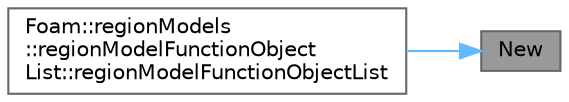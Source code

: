 digraph "New"
{
 // LATEX_PDF_SIZE
  bgcolor="transparent";
  edge [fontname=Helvetica,fontsize=10,labelfontname=Helvetica,labelfontsize=10];
  node [fontname=Helvetica,fontsize=10,shape=box,height=0.2,width=0.4];
  rankdir="RL";
  Node1 [id="Node000001",label="New",height=0.2,width=0.4,color="gray40", fillcolor="grey60", style="filled", fontcolor="black",tooltip=" "];
  Node1 -> Node2 [id="edge1_Node000001_Node000002",dir="back",color="steelblue1",style="solid",tooltip=" "];
  Node2 [id="Node000002",label="Foam::regionModels\l::regionModelFunctionObject\lList::regionModelFunctionObjectList",height=0.2,width=0.4,color="grey40", fillcolor="white", style="filled",URL="$classFoam_1_1regionModels_1_1regionModelFunctionObjectList.html#afa984a0a2a911bd993cb89a0169a605a",tooltip=" "];
}
